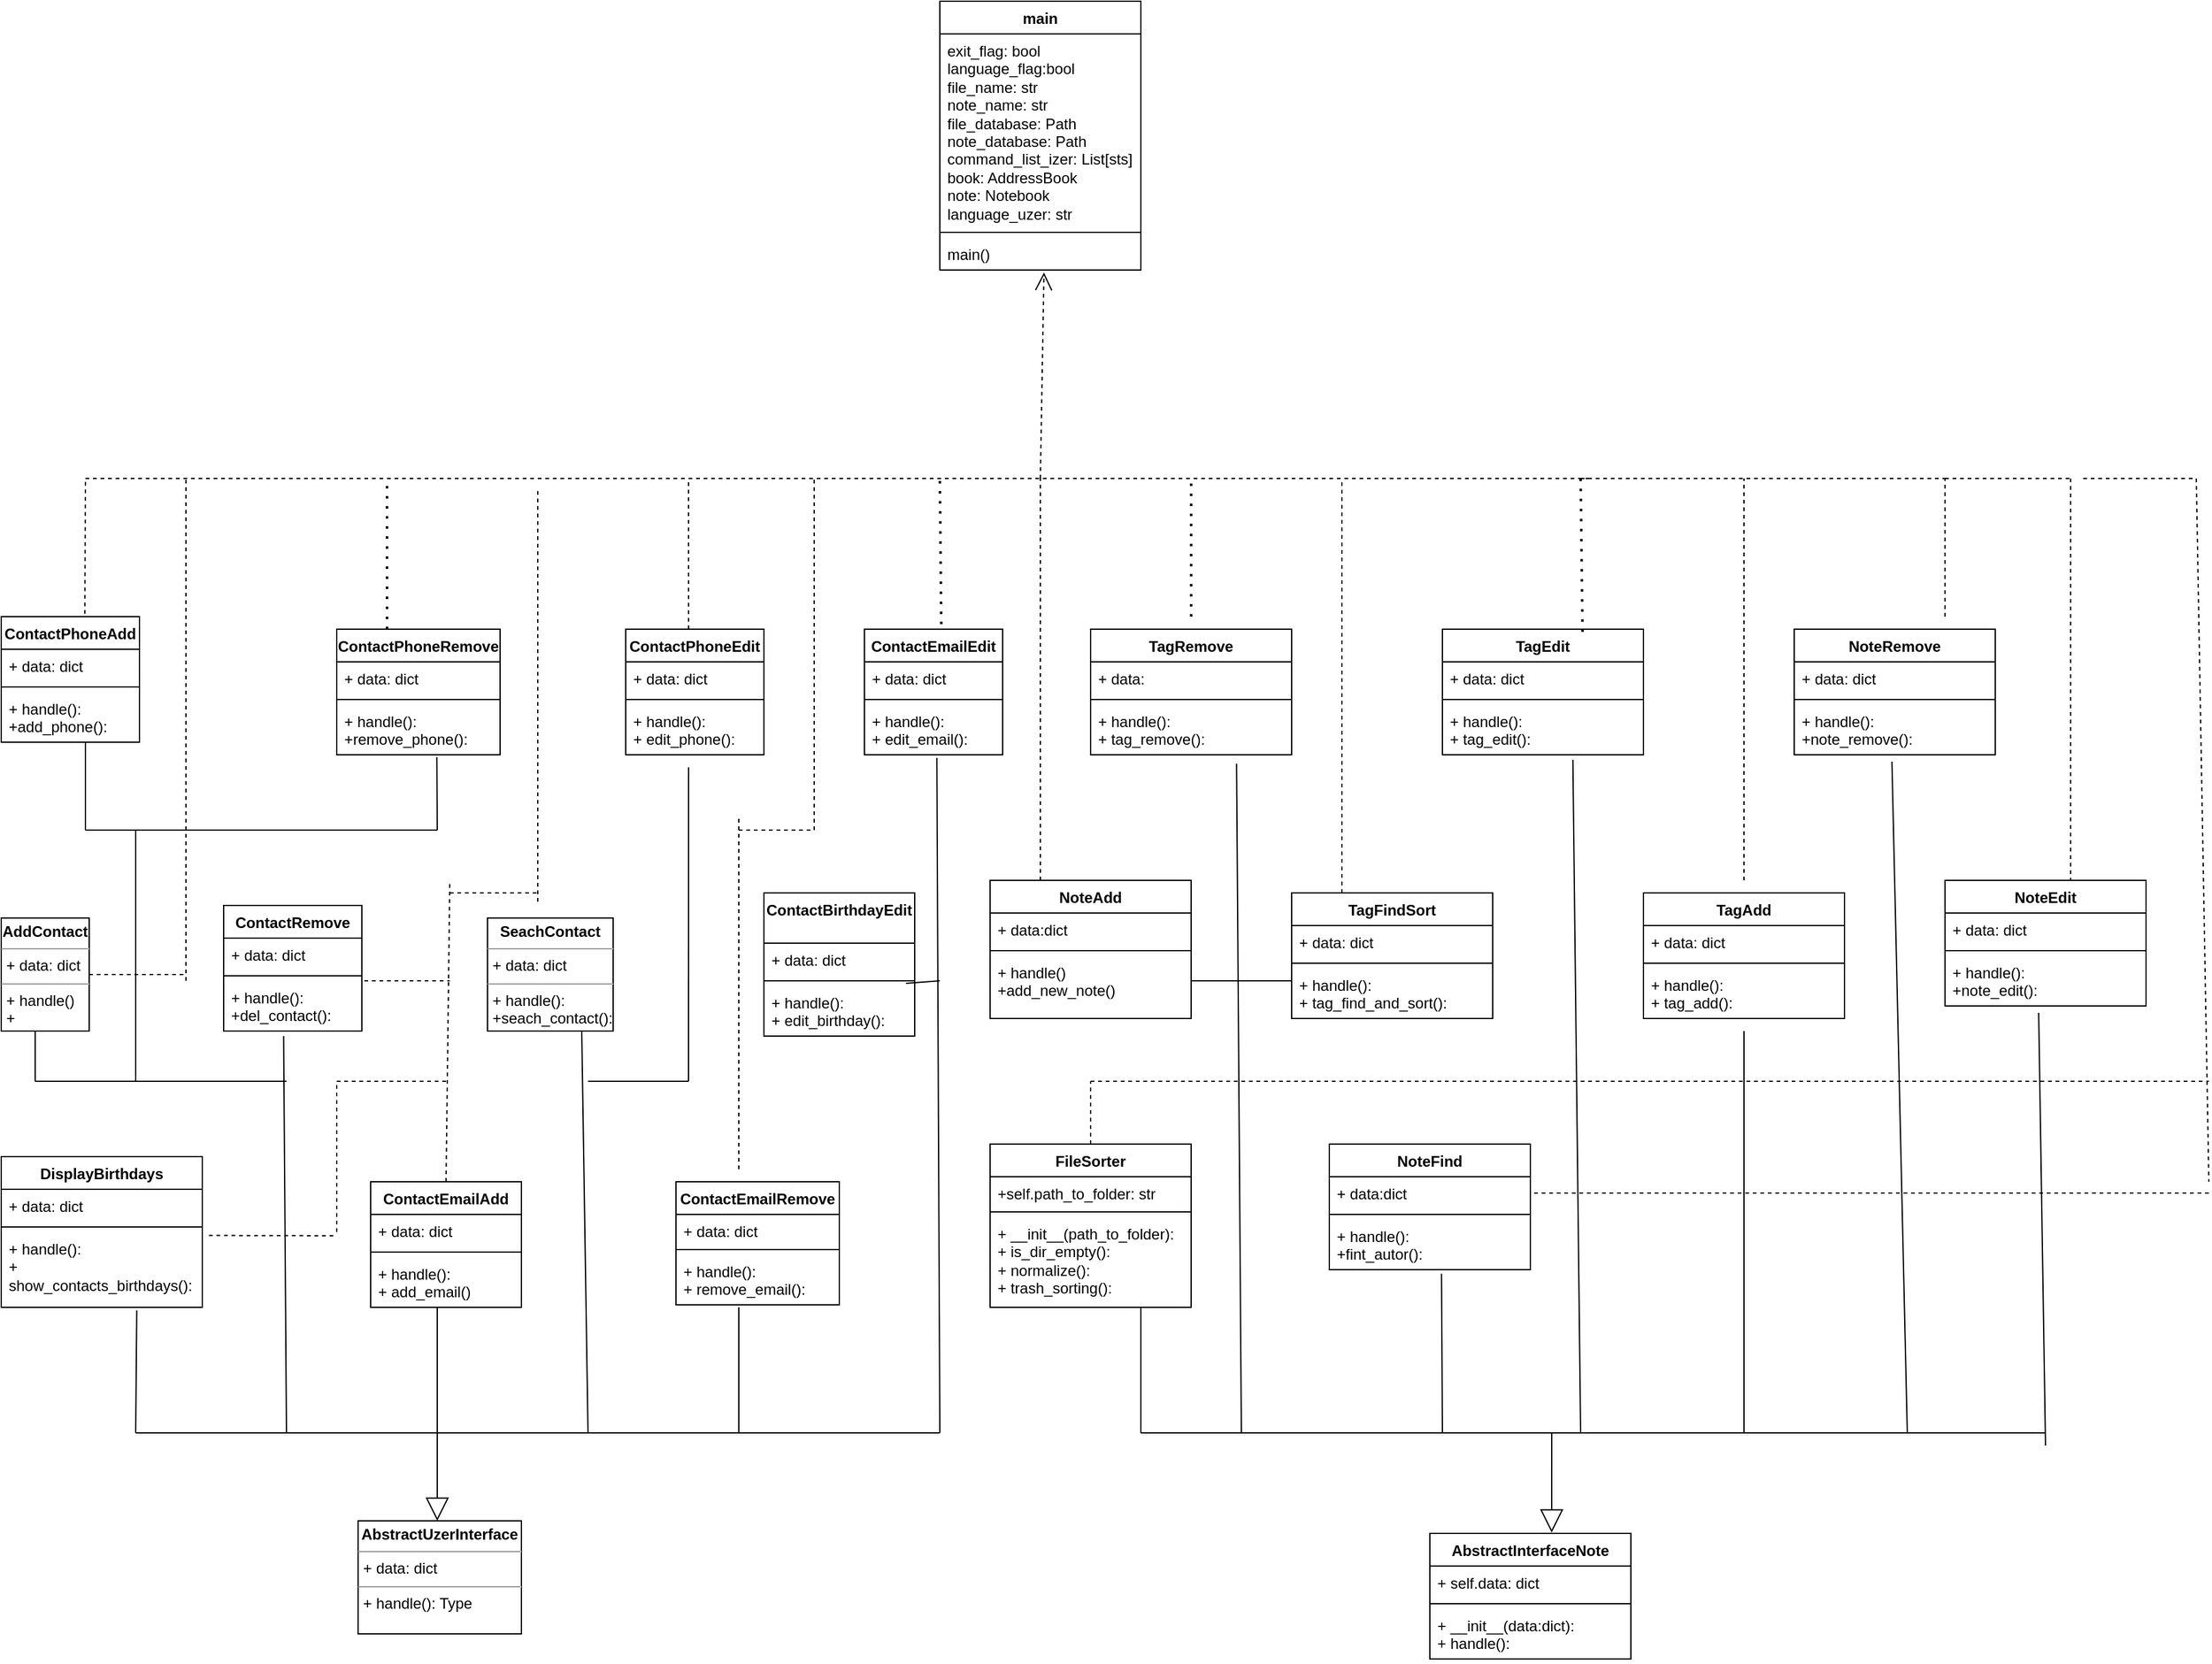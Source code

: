 <mxfile version="22.1.16" type="github">
  <diagram name="Страница — 1" id="X3VeIbHIuKRe2wRQN4YN">
    <mxGraphModel dx="2970" dy="3516" grid="1" gridSize="10" guides="1" tooltips="1" connect="1" arrows="1" fold="1" page="1" pageScale="1" pageWidth="827" pageHeight="1169" math="0" shadow="0">
      <root>
        <mxCell id="0" />
        <mxCell id="1" parent="0" />
        <mxCell id="vEcBCyA1Z6OK_AUJhYpu-7" value="&lt;p style=&quot;margin:0px;margin-top:4px;text-align:center;&quot;&gt;&lt;b&gt;AbstractUzerInterface&lt;/b&gt;&lt;/p&gt;&lt;hr size=&quot;1&quot;&gt;&lt;p style=&quot;margin:0px;margin-left:4px;&quot;&gt;+ data: dict&lt;/p&gt;&lt;hr size=&quot;1&quot;&gt;&lt;p style=&quot;margin:0px;margin-left:4px;&quot;&gt;+ handle(): Type&lt;/p&gt;" style="verticalAlign=top;align=left;overflow=fill;fontSize=12;fontFamily=Helvetica;html=1;whiteSpace=wrap;" parent="1" vertex="1">
          <mxGeometry x="-543" y="-250" width="130" height="90" as="geometry" />
        </mxCell>
        <mxCell id="vEcBCyA1Z6OK_AUJhYpu-8" value="&lt;p style=&quot;margin:0px;margin-top:4px;text-align:center;&quot;&gt;&lt;b&gt;AddContact&lt;/b&gt;&lt;/p&gt;&lt;hr size=&quot;1&quot;&gt;&lt;p style=&quot;margin:0px;margin-left:4px;&quot;&gt;+ data: dict&lt;/p&gt;&lt;hr size=&quot;1&quot;&gt;&lt;p style=&quot;margin:0px;margin-left:4px;&quot;&gt;+ handle()&lt;/p&gt;&lt;p style=&quot;margin:0px;margin-left:4px;&quot;&gt;+ add_contact()&lt;/p&gt;" style="verticalAlign=top;align=left;overflow=fill;fontSize=12;fontFamily=Helvetica;html=1;whiteSpace=wrap;" parent="1" vertex="1">
          <mxGeometry x="-827" y="-730" width="70" height="90" as="geometry" />
        </mxCell>
        <mxCell id="vEcBCyA1Z6OK_AUJhYpu-9" value="&lt;p style=&quot;margin:0px;margin-top:4px;text-align:center;&quot;&gt;&lt;b&gt;SeachContact&lt;/b&gt;&lt;/p&gt;&lt;hr size=&quot;1&quot;&gt;&lt;p style=&quot;margin:0px;margin-left:4px;&quot;&gt;+ data: dict&lt;/p&gt;&lt;hr size=&quot;1&quot;&gt;&lt;p style=&quot;margin:0px;margin-left:4px;&quot;&gt;+ handle():&lt;/p&gt;&lt;p style=&quot;margin:0px;margin-left:4px;&quot;&gt;+seach_contact():&lt;/p&gt;" style="verticalAlign=top;align=left;overflow=fill;fontSize=12;fontFamily=Helvetica;html=1;whiteSpace=wrap;" parent="1" vertex="1">
          <mxGeometry x="-440" y="-730" width="100" height="90" as="geometry" />
        </mxCell>
        <mxCell id="vEcBCyA1Z6OK_AUJhYpu-10" value="ContactPhoneAdd" style="swimlane;fontStyle=1;align=center;verticalAlign=top;childLayout=stackLayout;horizontal=1;startSize=26;horizontalStack=0;resizeParent=1;resizeParentMax=0;resizeLast=0;collapsible=1;marginBottom=0;whiteSpace=wrap;html=1;" parent="1" vertex="1">
          <mxGeometry x="-827" y="-970" width="110" height="100" as="geometry">
            <mxRectangle y="-790" width="150" height="30" as="alternateBounds" />
          </mxGeometry>
        </mxCell>
        <mxCell id="vEcBCyA1Z6OK_AUJhYpu-11" value="+ data: dict" style="text;strokeColor=none;fillColor=none;align=left;verticalAlign=top;spacingLeft=4;spacingRight=4;overflow=hidden;rotatable=0;points=[[0,0.5],[1,0.5]];portConstraint=eastwest;whiteSpace=wrap;html=1;" parent="vEcBCyA1Z6OK_AUJhYpu-10" vertex="1">
          <mxGeometry y="26" width="110" height="26" as="geometry" />
        </mxCell>
        <mxCell id="vEcBCyA1Z6OK_AUJhYpu-12" value="" style="line;strokeWidth=1;fillColor=none;align=left;verticalAlign=middle;spacingTop=-1;spacingLeft=3;spacingRight=3;rotatable=0;labelPosition=right;points=[];portConstraint=eastwest;strokeColor=inherit;" parent="vEcBCyA1Z6OK_AUJhYpu-10" vertex="1">
          <mxGeometry y="52" width="110" height="8" as="geometry" />
        </mxCell>
        <mxCell id="vEcBCyA1Z6OK_AUJhYpu-13" value="+ handle():&amp;nbsp;&lt;br&gt;+add_phone():" style="text;strokeColor=none;fillColor=none;align=left;verticalAlign=top;spacingLeft=4;spacingRight=4;overflow=hidden;rotatable=0;points=[[0,0.5],[1,0.5]];portConstraint=eastwest;whiteSpace=wrap;html=1;" parent="vEcBCyA1Z6OK_AUJhYpu-10" vertex="1">
          <mxGeometry y="60" width="110" height="40" as="geometry" />
        </mxCell>
        <mxCell id="vEcBCyA1Z6OK_AUJhYpu-14" value="ContactPhoneRemove" style="swimlane;fontStyle=1;align=center;verticalAlign=top;childLayout=stackLayout;horizontal=1;startSize=26;horizontalStack=0;resizeParent=1;resizeParentMax=0;resizeLast=0;collapsible=1;marginBottom=0;whiteSpace=wrap;html=1;" parent="1" vertex="1">
          <mxGeometry x="-560" y="-960" width="130" height="100" as="geometry" />
        </mxCell>
        <mxCell id="vEcBCyA1Z6OK_AUJhYpu-15" value="+ data: dict" style="text;strokeColor=none;fillColor=none;align=left;verticalAlign=top;spacingLeft=4;spacingRight=4;overflow=hidden;rotatable=0;points=[[0,0.5],[1,0.5]];portConstraint=eastwest;whiteSpace=wrap;html=1;" parent="vEcBCyA1Z6OK_AUJhYpu-14" vertex="1">
          <mxGeometry y="26" width="130" height="26" as="geometry" />
        </mxCell>
        <mxCell id="vEcBCyA1Z6OK_AUJhYpu-16" value="" style="line;strokeWidth=1;fillColor=none;align=left;verticalAlign=middle;spacingTop=-1;spacingLeft=3;spacingRight=3;rotatable=0;labelPosition=right;points=[];portConstraint=eastwest;strokeColor=inherit;" parent="vEcBCyA1Z6OK_AUJhYpu-14" vertex="1">
          <mxGeometry y="52" width="130" height="8" as="geometry" />
        </mxCell>
        <mxCell id="vEcBCyA1Z6OK_AUJhYpu-17" value="+ handle():&lt;br&gt;+remove_phone():" style="text;strokeColor=none;fillColor=none;align=left;verticalAlign=top;spacingLeft=4;spacingRight=4;overflow=hidden;rotatable=0;points=[[0,0.5],[1,0.5]];portConstraint=eastwest;whiteSpace=wrap;html=1;" parent="vEcBCyA1Z6OK_AUJhYpu-14" vertex="1">
          <mxGeometry y="60" width="130" height="40" as="geometry" />
        </mxCell>
        <mxCell id="vEcBCyA1Z6OK_AUJhYpu-18" value="ContactEmailAdd" style="swimlane;fontStyle=1;align=center;verticalAlign=top;childLayout=stackLayout;horizontal=1;startSize=26;horizontalStack=0;resizeParent=1;resizeParentMax=0;resizeLast=0;collapsible=1;marginBottom=0;whiteSpace=wrap;html=1;" parent="1" vertex="1">
          <mxGeometry x="-533" y="-520" width="120" height="100" as="geometry" />
        </mxCell>
        <mxCell id="vEcBCyA1Z6OK_AUJhYpu-19" value="+ data: dict" style="text;strokeColor=none;fillColor=none;align=left;verticalAlign=top;spacingLeft=4;spacingRight=4;overflow=hidden;rotatable=0;points=[[0,0.5],[1,0.5]];portConstraint=eastwest;whiteSpace=wrap;html=1;" parent="vEcBCyA1Z6OK_AUJhYpu-18" vertex="1">
          <mxGeometry y="26" width="120" height="26" as="geometry" />
        </mxCell>
        <mxCell id="vEcBCyA1Z6OK_AUJhYpu-20" value="" style="line;strokeWidth=1;fillColor=none;align=left;verticalAlign=middle;spacingTop=-1;spacingLeft=3;spacingRight=3;rotatable=0;labelPosition=right;points=[];portConstraint=eastwest;strokeColor=inherit;" parent="vEcBCyA1Z6OK_AUJhYpu-18" vertex="1">
          <mxGeometry y="52" width="120" height="8" as="geometry" />
        </mxCell>
        <mxCell id="vEcBCyA1Z6OK_AUJhYpu-21" value="+ handle():&lt;br&gt;+ add_email()" style="text;strokeColor=none;fillColor=none;align=left;verticalAlign=top;spacingLeft=4;spacingRight=4;overflow=hidden;rotatable=0;points=[[0,0.5],[1,0.5]];portConstraint=eastwest;whiteSpace=wrap;html=1;" parent="vEcBCyA1Z6OK_AUJhYpu-18" vertex="1">
          <mxGeometry y="60" width="120" height="40" as="geometry" />
        </mxCell>
        <mxCell id="vEcBCyA1Z6OK_AUJhYpu-22" value="ContactEmailRemove" style="swimlane;fontStyle=1;align=center;verticalAlign=top;childLayout=stackLayout;horizontal=1;startSize=26;horizontalStack=0;resizeParent=1;resizeParentMax=0;resizeLast=0;collapsible=1;marginBottom=0;whiteSpace=wrap;html=1;" parent="1" vertex="1">
          <mxGeometry x="-290" y="-520" width="130" height="98" as="geometry">
            <mxRectangle y="-330" width="160" height="30" as="alternateBounds" />
          </mxGeometry>
        </mxCell>
        <mxCell id="vEcBCyA1Z6OK_AUJhYpu-23" value="+ data: dict" style="text;strokeColor=none;fillColor=none;align=left;verticalAlign=top;spacingLeft=4;spacingRight=4;overflow=hidden;rotatable=0;points=[[0,0.5],[1,0.5]];portConstraint=eastwest;whiteSpace=wrap;html=1;" parent="vEcBCyA1Z6OK_AUJhYpu-22" vertex="1">
          <mxGeometry y="26" width="130" height="24" as="geometry" />
        </mxCell>
        <mxCell id="vEcBCyA1Z6OK_AUJhYpu-24" value="" style="line;strokeWidth=1;fillColor=none;align=left;verticalAlign=middle;spacingTop=-1;spacingLeft=3;spacingRight=3;rotatable=0;labelPosition=right;points=[];portConstraint=eastwest;strokeColor=inherit;" parent="vEcBCyA1Z6OK_AUJhYpu-22" vertex="1">
          <mxGeometry y="50" width="130" height="8" as="geometry" />
        </mxCell>
        <mxCell id="vEcBCyA1Z6OK_AUJhYpu-25" value="+ handle():&lt;br&gt;+ remove_email():" style="text;strokeColor=none;fillColor=none;align=left;verticalAlign=top;spacingLeft=4;spacingRight=4;overflow=hidden;rotatable=0;points=[[0,0.5],[1,0.5]];portConstraint=eastwest;whiteSpace=wrap;html=1;" parent="vEcBCyA1Z6OK_AUJhYpu-22" vertex="1">
          <mxGeometry y="58" width="130" height="40" as="geometry" />
        </mxCell>
        <mxCell id="vEcBCyA1Z6OK_AUJhYpu-26" value="ContactPhoneEdit" style="swimlane;fontStyle=1;align=center;verticalAlign=top;childLayout=stackLayout;horizontal=1;startSize=26;horizontalStack=0;resizeParent=1;resizeParentMax=0;resizeLast=0;collapsible=1;marginBottom=0;whiteSpace=wrap;html=1;" parent="1" vertex="1">
          <mxGeometry x="-330" y="-960" width="110" height="100" as="geometry" />
        </mxCell>
        <mxCell id="vEcBCyA1Z6OK_AUJhYpu-27" value="+ data: dict" style="text;strokeColor=none;fillColor=none;align=left;verticalAlign=top;spacingLeft=4;spacingRight=4;overflow=hidden;rotatable=0;points=[[0,0.5],[1,0.5]];portConstraint=eastwest;whiteSpace=wrap;html=1;" parent="vEcBCyA1Z6OK_AUJhYpu-26" vertex="1">
          <mxGeometry y="26" width="110" height="26" as="geometry" />
        </mxCell>
        <mxCell id="vEcBCyA1Z6OK_AUJhYpu-28" value="" style="line;strokeWidth=1;fillColor=none;align=left;verticalAlign=middle;spacingTop=-1;spacingLeft=3;spacingRight=3;rotatable=0;labelPosition=right;points=[];portConstraint=eastwest;strokeColor=inherit;" parent="vEcBCyA1Z6OK_AUJhYpu-26" vertex="1">
          <mxGeometry y="52" width="110" height="8" as="geometry" />
        </mxCell>
        <mxCell id="vEcBCyA1Z6OK_AUJhYpu-29" value="+ handle():&lt;br&gt;+ edit_phone():" style="text;strokeColor=none;fillColor=none;align=left;verticalAlign=top;spacingLeft=4;spacingRight=4;overflow=hidden;rotatable=0;points=[[0,0.5],[1,0.5]];portConstraint=eastwest;whiteSpace=wrap;html=1;" parent="vEcBCyA1Z6OK_AUJhYpu-26" vertex="1">
          <mxGeometry y="60" width="110" height="40" as="geometry" />
        </mxCell>
        <mxCell id="vEcBCyA1Z6OK_AUJhYpu-30" value="ContactEmailEdit" style="swimlane;fontStyle=1;align=center;verticalAlign=top;childLayout=stackLayout;horizontal=1;startSize=26;horizontalStack=0;resizeParent=1;resizeParentMax=0;resizeLast=0;collapsible=1;marginBottom=0;whiteSpace=wrap;html=1;" parent="1" vertex="1">
          <mxGeometry x="-140" y="-960" width="110" height="100" as="geometry" />
        </mxCell>
        <mxCell id="vEcBCyA1Z6OK_AUJhYpu-31" value="+ data: dict" style="text;strokeColor=none;fillColor=none;align=left;verticalAlign=top;spacingLeft=4;spacingRight=4;overflow=hidden;rotatable=0;points=[[0,0.5],[1,0.5]];portConstraint=eastwest;whiteSpace=wrap;html=1;" parent="vEcBCyA1Z6OK_AUJhYpu-30" vertex="1">
          <mxGeometry y="26" width="110" height="26" as="geometry" />
        </mxCell>
        <mxCell id="vEcBCyA1Z6OK_AUJhYpu-32" value="" style="line;strokeWidth=1;fillColor=none;align=left;verticalAlign=middle;spacingTop=-1;spacingLeft=3;spacingRight=3;rotatable=0;labelPosition=right;points=[];portConstraint=eastwest;strokeColor=inherit;" parent="vEcBCyA1Z6OK_AUJhYpu-30" vertex="1">
          <mxGeometry y="52" width="110" height="8" as="geometry" />
        </mxCell>
        <mxCell id="vEcBCyA1Z6OK_AUJhYpu-33" value="+ handle():&lt;br&gt;+ edit_email():" style="text;strokeColor=none;fillColor=none;align=left;verticalAlign=top;spacingLeft=4;spacingRight=4;overflow=hidden;rotatable=0;points=[[0,0.5],[1,0.5]];portConstraint=eastwest;whiteSpace=wrap;html=1;" parent="vEcBCyA1Z6OK_AUJhYpu-30" vertex="1">
          <mxGeometry y="60" width="110" height="40" as="geometry" />
        </mxCell>
        <mxCell id="vEcBCyA1Z6OK_AUJhYpu-34" value="ContactBirthdayEdit" style="swimlane;fontStyle=1;align=center;verticalAlign=top;childLayout=stackLayout;horizontal=1;startSize=40;horizontalStack=0;resizeParent=1;resizeParentMax=0;resizeLast=0;collapsible=1;marginBottom=0;whiteSpace=wrap;html=1;" parent="1" vertex="1">
          <mxGeometry x="-220" y="-750" width="120" height="114" as="geometry" />
        </mxCell>
        <mxCell id="vEcBCyA1Z6OK_AUJhYpu-35" value="+ data: dict" style="text;strokeColor=none;fillColor=none;align=left;verticalAlign=top;spacingLeft=4;spacingRight=4;overflow=hidden;rotatable=0;points=[[0,0.5],[1,0.5]];portConstraint=eastwest;whiteSpace=wrap;html=1;" parent="vEcBCyA1Z6OK_AUJhYpu-34" vertex="1">
          <mxGeometry y="40" width="120" height="26" as="geometry" />
        </mxCell>
        <mxCell id="vEcBCyA1Z6OK_AUJhYpu-36" value="" style="line;strokeWidth=1;fillColor=none;align=left;verticalAlign=middle;spacingTop=-1;spacingLeft=3;spacingRight=3;rotatable=0;labelPosition=right;points=[];portConstraint=eastwest;strokeColor=inherit;" parent="vEcBCyA1Z6OK_AUJhYpu-34" vertex="1">
          <mxGeometry y="66" width="120" height="8" as="geometry" />
        </mxCell>
        <mxCell id="vEcBCyA1Z6OK_AUJhYpu-37" value="+ handle():&lt;br&gt;+ edit_birthday():" style="text;strokeColor=none;fillColor=none;align=left;verticalAlign=top;spacingLeft=4;spacingRight=4;overflow=hidden;rotatable=0;points=[[0,0.5],[1,0.5]];portConstraint=eastwest;whiteSpace=wrap;html=1;" parent="vEcBCyA1Z6OK_AUJhYpu-34" vertex="1">
          <mxGeometry y="74" width="120" height="40" as="geometry" />
        </mxCell>
        <mxCell id="vEcBCyA1Z6OK_AUJhYpu-38" value="ContactRemove" style="swimlane;fontStyle=1;align=center;verticalAlign=top;childLayout=stackLayout;horizontal=1;startSize=26;horizontalStack=0;resizeParent=1;resizeParentMax=0;resizeLast=0;collapsible=1;marginBottom=0;whiteSpace=wrap;html=1;" parent="1" vertex="1">
          <mxGeometry x="-650" y="-740" width="110" height="100" as="geometry" />
        </mxCell>
        <mxCell id="vEcBCyA1Z6OK_AUJhYpu-39" value="+ data: dict" style="text;strokeColor=none;fillColor=none;align=left;verticalAlign=top;spacingLeft=4;spacingRight=4;overflow=hidden;rotatable=0;points=[[0,0.5],[1,0.5]];portConstraint=eastwest;whiteSpace=wrap;html=1;" parent="vEcBCyA1Z6OK_AUJhYpu-38" vertex="1">
          <mxGeometry y="26" width="110" height="26" as="geometry" />
        </mxCell>
        <mxCell id="vEcBCyA1Z6OK_AUJhYpu-40" value="" style="line;strokeWidth=1;fillColor=none;align=left;verticalAlign=middle;spacingTop=-1;spacingLeft=3;spacingRight=3;rotatable=0;labelPosition=right;points=[];portConstraint=eastwest;strokeColor=inherit;" parent="vEcBCyA1Z6OK_AUJhYpu-38" vertex="1">
          <mxGeometry y="52" width="110" height="8" as="geometry" />
        </mxCell>
        <mxCell id="vEcBCyA1Z6OK_AUJhYpu-41" value="+ handle():&lt;br&gt;+del_contact():" style="text;strokeColor=none;fillColor=none;align=left;verticalAlign=top;spacingLeft=4;spacingRight=4;overflow=hidden;rotatable=0;points=[[0,0.5],[1,0.5]];portConstraint=eastwest;whiteSpace=wrap;html=1;" parent="vEcBCyA1Z6OK_AUJhYpu-38" vertex="1">
          <mxGeometry y="60" width="110" height="40" as="geometry" />
        </mxCell>
        <mxCell id="vEcBCyA1Z6OK_AUJhYpu-42" value="DisplayBirthdays" style="swimlane;fontStyle=1;align=center;verticalAlign=top;childLayout=stackLayout;horizontal=1;startSize=26;horizontalStack=0;resizeParent=1;resizeParentMax=0;resizeLast=0;collapsible=1;marginBottom=0;whiteSpace=wrap;html=1;" parent="1" vertex="1">
          <mxGeometry x="-827" y="-540" width="160" height="120" as="geometry" />
        </mxCell>
        <mxCell id="vEcBCyA1Z6OK_AUJhYpu-43" value="+ data: dict" style="text;strokeColor=none;fillColor=none;align=left;verticalAlign=top;spacingLeft=4;spacingRight=4;overflow=hidden;rotatable=0;points=[[0,0.5],[1,0.5]];portConstraint=eastwest;whiteSpace=wrap;html=1;" parent="vEcBCyA1Z6OK_AUJhYpu-42" vertex="1">
          <mxGeometry y="26" width="160" height="26" as="geometry" />
        </mxCell>
        <mxCell id="vEcBCyA1Z6OK_AUJhYpu-44" value="" style="line;strokeWidth=1;fillColor=none;align=left;verticalAlign=middle;spacingTop=-1;spacingLeft=3;spacingRight=3;rotatable=0;labelPosition=right;points=[];portConstraint=eastwest;strokeColor=inherit;" parent="vEcBCyA1Z6OK_AUJhYpu-42" vertex="1">
          <mxGeometry y="52" width="160" height="8" as="geometry" />
        </mxCell>
        <mxCell id="vEcBCyA1Z6OK_AUJhYpu-45" value="+ handle():&lt;br&gt;+ show_contacts_birthdays():" style="text;strokeColor=none;fillColor=none;align=left;verticalAlign=top;spacingLeft=4;spacingRight=4;overflow=hidden;rotatable=0;points=[[0,0.5],[1,0.5]];portConstraint=eastwest;whiteSpace=wrap;html=1;" parent="vEcBCyA1Z6OK_AUJhYpu-42" vertex="1">
          <mxGeometry y="60" width="160" height="60" as="geometry" />
        </mxCell>
        <mxCell id="vEcBCyA1Z6OK_AUJhYpu-46" value="AbstractInterfaceNote" style="swimlane;fontStyle=1;align=center;verticalAlign=top;childLayout=stackLayout;horizontal=1;startSize=26;horizontalStack=0;resizeParent=1;resizeParentMax=0;resizeLast=0;collapsible=1;marginBottom=0;whiteSpace=wrap;html=1;" parent="1" vertex="1">
          <mxGeometry x="310" y="-240" width="160" height="100" as="geometry" />
        </mxCell>
        <mxCell id="vEcBCyA1Z6OK_AUJhYpu-47" value="+ self.data: dict" style="text;strokeColor=none;fillColor=none;align=left;verticalAlign=top;spacingLeft=4;spacingRight=4;overflow=hidden;rotatable=0;points=[[0,0.5],[1,0.5]];portConstraint=eastwest;whiteSpace=wrap;html=1;" parent="vEcBCyA1Z6OK_AUJhYpu-46" vertex="1">
          <mxGeometry y="26" width="160" height="26" as="geometry" />
        </mxCell>
        <mxCell id="vEcBCyA1Z6OK_AUJhYpu-48" value="" style="line;strokeWidth=1;fillColor=none;align=left;verticalAlign=middle;spacingTop=-1;spacingLeft=3;spacingRight=3;rotatable=0;labelPosition=right;points=[];portConstraint=eastwest;strokeColor=inherit;" parent="vEcBCyA1Z6OK_AUJhYpu-46" vertex="1">
          <mxGeometry y="52" width="160" height="8" as="geometry" />
        </mxCell>
        <mxCell id="vEcBCyA1Z6OK_AUJhYpu-49" value="+ __init__(data:dict):&lt;br&gt;+ handle():" style="text;strokeColor=none;fillColor=none;align=left;verticalAlign=top;spacingLeft=4;spacingRight=4;overflow=hidden;rotatable=0;points=[[0,0.5],[1,0.5]];portConstraint=eastwest;whiteSpace=wrap;html=1;" parent="vEcBCyA1Z6OK_AUJhYpu-46" vertex="1">
          <mxGeometry y="60" width="160" height="40" as="geometry" />
        </mxCell>
        <mxCell id="vEcBCyA1Z6OK_AUJhYpu-50" value="NoteAdd" style="swimlane;fontStyle=1;align=center;verticalAlign=top;childLayout=stackLayout;horizontal=1;startSize=26;horizontalStack=0;resizeParent=1;resizeParentMax=0;resizeLast=0;collapsible=1;marginBottom=0;whiteSpace=wrap;html=1;" parent="1" vertex="1">
          <mxGeometry x="-40" y="-760" width="160" height="110" as="geometry" />
        </mxCell>
        <mxCell id="vEcBCyA1Z6OK_AUJhYpu-51" value="+ data:dict" style="text;strokeColor=none;fillColor=none;align=left;verticalAlign=top;spacingLeft=4;spacingRight=4;overflow=hidden;rotatable=0;points=[[0,0.5],[1,0.5]];portConstraint=eastwest;whiteSpace=wrap;html=1;" parent="vEcBCyA1Z6OK_AUJhYpu-50" vertex="1">
          <mxGeometry y="26" width="160" height="26" as="geometry" />
        </mxCell>
        <mxCell id="vEcBCyA1Z6OK_AUJhYpu-52" value="" style="line;strokeWidth=1;fillColor=none;align=left;verticalAlign=middle;spacingTop=-1;spacingLeft=3;spacingRight=3;rotatable=0;labelPosition=right;points=[];portConstraint=eastwest;strokeColor=inherit;" parent="vEcBCyA1Z6OK_AUJhYpu-50" vertex="1">
          <mxGeometry y="52" width="160" height="8" as="geometry" />
        </mxCell>
        <mxCell id="vEcBCyA1Z6OK_AUJhYpu-53" value="+ handle()&lt;br&gt;+add_new_note()" style="text;strokeColor=none;fillColor=none;align=left;verticalAlign=top;spacingLeft=4;spacingRight=4;overflow=hidden;rotatable=0;points=[[0,0.5],[1,0.5]];portConstraint=eastwest;whiteSpace=wrap;html=1;" parent="vEcBCyA1Z6OK_AUJhYpu-50" vertex="1">
          <mxGeometry y="60" width="160" height="50" as="geometry" />
        </mxCell>
        <mxCell id="vEcBCyA1Z6OK_AUJhYpu-54" value="NoteFind" style="swimlane;fontStyle=1;align=center;verticalAlign=top;childLayout=stackLayout;horizontal=1;startSize=26;horizontalStack=0;resizeParent=1;resizeParentMax=0;resizeLast=0;collapsible=1;marginBottom=0;whiteSpace=wrap;html=1;" parent="1" vertex="1">
          <mxGeometry x="230" y="-550" width="160" height="100" as="geometry" />
        </mxCell>
        <mxCell id="vEcBCyA1Z6OK_AUJhYpu-55" value="+ data:dict" style="text;strokeColor=none;fillColor=none;align=left;verticalAlign=top;spacingLeft=4;spacingRight=4;overflow=hidden;rotatable=0;points=[[0,0.5],[1,0.5]];portConstraint=eastwest;whiteSpace=wrap;html=1;" parent="vEcBCyA1Z6OK_AUJhYpu-54" vertex="1">
          <mxGeometry y="26" width="160" height="26" as="geometry" />
        </mxCell>
        <mxCell id="vEcBCyA1Z6OK_AUJhYpu-56" value="" style="line;strokeWidth=1;fillColor=none;align=left;verticalAlign=middle;spacingTop=-1;spacingLeft=3;spacingRight=3;rotatable=0;labelPosition=right;points=[];portConstraint=eastwest;strokeColor=inherit;" parent="vEcBCyA1Z6OK_AUJhYpu-54" vertex="1">
          <mxGeometry y="52" width="160" height="8" as="geometry" />
        </mxCell>
        <mxCell id="vEcBCyA1Z6OK_AUJhYpu-57" value="+ handle():&lt;br&gt;+fint_autor():" style="text;strokeColor=none;fillColor=none;align=left;verticalAlign=top;spacingLeft=4;spacingRight=4;overflow=hidden;rotatable=0;points=[[0,0.5],[1,0.5]];portConstraint=eastwest;whiteSpace=wrap;html=1;" parent="vEcBCyA1Z6OK_AUJhYpu-54" vertex="1">
          <mxGeometry y="60" width="160" height="40" as="geometry" />
        </mxCell>
        <mxCell id="vEcBCyA1Z6OK_AUJhYpu-58" value="NoteEdit" style="swimlane;fontStyle=1;align=center;verticalAlign=top;childLayout=stackLayout;horizontal=1;startSize=26;horizontalStack=0;resizeParent=1;resizeParentMax=0;resizeLast=0;collapsible=1;marginBottom=0;whiteSpace=wrap;html=1;" parent="1" vertex="1">
          <mxGeometry x="720" y="-760" width="160" height="100" as="geometry" />
        </mxCell>
        <mxCell id="vEcBCyA1Z6OK_AUJhYpu-59" value="+ data: dict" style="text;strokeColor=none;fillColor=none;align=left;verticalAlign=top;spacingLeft=4;spacingRight=4;overflow=hidden;rotatable=0;points=[[0,0.5],[1,0.5]];portConstraint=eastwest;whiteSpace=wrap;html=1;" parent="vEcBCyA1Z6OK_AUJhYpu-58" vertex="1">
          <mxGeometry y="26" width="160" height="26" as="geometry" />
        </mxCell>
        <mxCell id="vEcBCyA1Z6OK_AUJhYpu-60" value="" style="line;strokeWidth=1;fillColor=none;align=left;verticalAlign=middle;spacingTop=-1;spacingLeft=3;spacingRight=3;rotatable=0;labelPosition=right;points=[];portConstraint=eastwest;strokeColor=inherit;" parent="vEcBCyA1Z6OK_AUJhYpu-58" vertex="1">
          <mxGeometry y="52" width="160" height="8" as="geometry" />
        </mxCell>
        <mxCell id="vEcBCyA1Z6OK_AUJhYpu-61" value="+ handle():&lt;br&gt;+note_edit():" style="text;strokeColor=none;fillColor=none;align=left;verticalAlign=top;spacingLeft=4;spacingRight=4;overflow=hidden;rotatable=0;points=[[0,0.5],[1,0.5]];portConstraint=eastwest;whiteSpace=wrap;html=1;" parent="vEcBCyA1Z6OK_AUJhYpu-58" vertex="1">
          <mxGeometry y="60" width="160" height="40" as="geometry" />
        </mxCell>
        <mxCell id="vEcBCyA1Z6OK_AUJhYpu-62" value="NoteRemove" style="swimlane;fontStyle=1;align=center;verticalAlign=top;childLayout=stackLayout;horizontal=1;startSize=26;horizontalStack=0;resizeParent=1;resizeParentMax=0;resizeLast=0;collapsible=1;marginBottom=0;whiteSpace=wrap;html=1;" parent="1" vertex="1">
          <mxGeometry x="600" y="-960" width="160" height="100" as="geometry" />
        </mxCell>
        <mxCell id="vEcBCyA1Z6OK_AUJhYpu-63" value="+ data: dict" style="text;strokeColor=none;fillColor=none;align=left;verticalAlign=top;spacingLeft=4;spacingRight=4;overflow=hidden;rotatable=0;points=[[0,0.5],[1,0.5]];portConstraint=eastwest;whiteSpace=wrap;html=1;" parent="vEcBCyA1Z6OK_AUJhYpu-62" vertex="1">
          <mxGeometry y="26" width="160" height="26" as="geometry" />
        </mxCell>
        <mxCell id="vEcBCyA1Z6OK_AUJhYpu-64" value="" style="line;strokeWidth=1;fillColor=none;align=left;verticalAlign=middle;spacingTop=-1;spacingLeft=3;spacingRight=3;rotatable=0;labelPosition=right;points=[];portConstraint=eastwest;strokeColor=inherit;" parent="vEcBCyA1Z6OK_AUJhYpu-62" vertex="1">
          <mxGeometry y="52" width="160" height="8" as="geometry" />
        </mxCell>
        <mxCell id="vEcBCyA1Z6OK_AUJhYpu-65" value="+ handle():&lt;br&gt;+note_remove():" style="text;strokeColor=none;fillColor=none;align=left;verticalAlign=top;spacingLeft=4;spacingRight=4;overflow=hidden;rotatable=0;points=[[0,0.5],[1,0.5]];portConstraint=eastwest;whiteSpace=wrap;html=1;" parent="vEcBCyA1Z6OK_AUJhYpu-62" vertex="1">
          <mxGeometry y="60" width="160" height="40" as="geometry" />
        </mxCell>
        <mxCell id="vEcBCyA1Z6OK_AUJhYpu-66" value="TagAdd" style="swimlane;fontStyle=1;align=center;verticalAlign=top;childLayout=stackLayout;horizontal=1;startSize=26;horizontalStack=0;resizeParent=1;resizeParentMax=0;resizeLast=0;collapsible=1;marginBottom=0;whiteSpace=wrap;html=1;" parent="1" vertex="1">
          <mxGeometry x="480" y="-750" width="160" height="100" as="geometry" />
        </mxCell>
        <mxCell id="vEcBCyA1Z6OK_AUJhYpu-67" value="+ data: dict" style="text;strokeColor=none;fillColor=none;align=left;verticalAlign=top;spacingLeft=4;spacingRight=4;overflow=hidden;rotatable=0;points=[[0,0.5],[1,0.5]];portConstraint=eastwest;whiteSpace=wrap;html=1;" parent="vEcBCyA1Z6OK_AUJhYpu-66" vertex="1">
          <mxGeometry y="26" width="160" height="26" as="geometry" />
        </mxCell>
        <mxCell id="vEcBCyA1Z6OK_AUJhYpu-68" value="" style="line;strokeWidth=1;fillColor=none;align=left;verticalAlign=middle;spacingTop=-1;spacingLeft=3;spacingRight=3;rotatable=0;labelPosition=right;points=[];portConstraint=eastwest;strokeColor=inherit;" parent="vEcBCyA1Z6OK_AUJhYpu-66" vertex="1">
          <mxGeometry y="52" width="160" height="8" as="geometry" />
        </mxCell>
        <mxCell id="vEcBCyA1Z6OK_AUJhYpu-69" value="+ handle():&lt;br&gt;+ tag_add():" style="text;strokeColor=none;fillColor=none;align=left;verticalAlign=top;spacingLeft=4;spacingRight=4;overflow=hidden;rotatable=0;points=[[0,0.5],[1,0.5]];portConstraint=eastwest;whiteSpace=wrap;html=1;" parent="vEcBCyA1Z6OK_AUJhYpu-66" vertex="1">
          <mxGeometry y="60" width="160" height="40" as="geometry" />
        </mxCell>
        <mxCell id="vEcBCyA1Z6OK_AUJhYpu-70" value="TagEdit" style="swimlane;fontStyle=1;align=center;verticalAlign=top;childLayout=stackLayout;horizontal=1;startSize=26;horizontalStack=0;resizeParent=1;resizeParentMax=0;resizeLast=0;collapsible=1;marginBottom=0;whiteSpace=wrap;html=1;" parent="1" vertex="1">
          <mxGeometry x="320" y="-960" width="160" height="100" as="geometry" />
        </mxCell>
        <mxCell id="vEcBCyA1Z6OK_AUJhYpu-71" value="+ data: dict" style="text;strokeColor=none;fillColor=none;align=left;verticalAlign=top;spacingLeft=4;spacingRight=4;overflow=hidden;rotatable=0;points=[[0,0.5],[1,0.5]];portConstraint=eastwest;whiteSpace=wrap;html=1;" parent="vEcBCyA1Z6OK_AUJhYpu-70" vertex="1">
          <mxGeometry y="26" width="160" height="26" as="geometry" />
        </mxCell>
        <mxCell id="vEcBCyA1Z6OK_AUJhYpu-72" value="" style="line;strokeWidth=1;fillColor=none;align=left;verticalAlign=middle;spacingTop=-1;spacingLeft=3;spacingRight=3;rotatable=0;labelPosition=right;points=[];portConstraint=eastwest;strokeColor=inherit;" parent="vEcBCyA1Z6OK_AUJhYpu-70" vertex="1">
          <mxGeometry y="52" width="160" height="8" as="geometry" />
        </mxCell>
        <mxCell id="vEcBCyA1Z6OK_AUJhYpu-73" value="+ handle():&lt;br&gt;+ tag_edit():" style="text;strokeColor=none;fillColor=none;align=left;verticalAlign=top;spacingLeft=4;spacingRight=4;overflow=hidden;rotatable=0;points=[[0,0.5],[1,0.5]];portConstraint=eastwest;whiteSpace=wrap;html=1;" parent="vEcBCyA1Z6OK_AUJhYpu-70" vertex="1">
          <mxGeometry y="60" width="160" height="40" as="geometry" />
        </mxCell>
        <mxCell id="vEcBCyA1Z6OK_AUJhYpu-74" value="TagRemove" style="swimlane;fontStyle=1;align=center;verticalAlign=top;childLayout=stackLayout;horizontal=1;startSize=26;horizontalStack=0;resizeParent=1;resizeParentMax=0;resizeLast=0;collapsible=1;marginBottom=0;whiteSpace=wrap;html=1;" parent="1" vertex="1">
          <mxGeometry x="40" y="-960" width="160" height="100" as="geometry" />
        </mxCell>
        <mxCell id="vEcBCyA1Z6OK_AUJhYpu-75" value="+ data:" style="text;strokeColor=none;fillColor=none;align=left;verticalAlign=top;spacingLeft=4;spacingRight=4;overflow=hidden;rotatable=0;points=[[0,0.5],[1,0.5]];portConstraint=eastwest;whiteSpace=wrap;html=1;" parent="vEcBCyA1Z6OK_AUJhYpu-74" vertex="1">
          <mxGeometry y="26" width="160" height="26" as="geometry" />
        </mxCell>
        <mxCell id="vEcBCyA1Z6OK_AUJhYpu-76" value="" style="line;strokeWidth=1;fillColor=none;align=left;verticalAlign=middle;spacingTop=-1;spacingLeft=3;spacingRight=3;rotatable=0;labelPosition=right;points=[];portConstraint=eastwest;strokeColor=inherit;" parent="vEcBCyA1Z6OK_AUJhYpu-74" vertex="1">
          <mxGeometry y="52" width="160" height="8" as="geometry" />
        </mxCell>
        <mxCell id="vEcBCyA1Z6OK_AUJhYpu-77" value="+ handle():&lt;br&gt;+ tag_remove():" style="text;strokeColor=none;fillColor=none;align=left;verticalAlign=top;spacingLeft=4;spacingRight=4;overflow=hidden;rotatable=0;points=[[0,0.5],[1,0.5]];portConstraint=eastwest;whiteSpace=wrap;html=1;" parent="vEcBCyA1Z6OK_AUJhYpu-74" vertex="1">
          <mxGeometry y="60" width="160" height="40" as="geometry" />
        </mxCell>
        <mxCell id="vEcBCyA1Z6OK_AUJhYpu-78" value="TagFindSort" style="swimlane;fontStyle=1;align=center;verticalAlign=top;childLayout=stackLayout;horizontal=1;startSize=26;horizontalStack=0;resizeParent=1;resizeParentMax=0;resizeLast=0;collapsible=1;marginBottom=0;whiteSpace=wrap;html=1;" parent="1" vertex="1">
          <mxGeometry x="200" y="-750" width="160" height="100" as="geometry" />
        </mxCell>
        <mxCell id="vEcBCyA1Z6OK_AUJhYpu-79" value="+ data: dict" style="text;strokeColor=none;fillColor=none;align=left;verticalAlign=top;spacingLeft=4;spacingRight=4;overflow=hidden;rotatable=0;points=[[0,0.5],[1,0.5]];portConstraint=eastwest;whiteSpace=wrap;html=1;" parent="vEcBCyA1Z6OK_AUJhYpu-78" vertex="1">
          <mxGeometry y="26" width="160" height="26" as="geometry" />
        </mxCell>
        <mxCell id="vEcBCyA1Z6OK_AUJhYpu-80" value="" style="line;strokeWidth=1;fillColor=none;align=left;verticalAlign=middle;spacingTop=-1;spacingLeft=3;spacingRight=3;rotatable=0;labelPosition=right;points=[];portConstraint=eastwest;strokeColor=inherit;" parent="vEcBCyA1Z6OK_AUJhYpu-78" vertex="1">
          <mxGeometry y="52" width="160" height="8" as="geometry" />
        </mxCell>
        <mxCell id="vEcBCyA1Z6OK_AUJhYpu-81" value="+ handle():&lt;br&gt;+ tag_find_and_sort():" style="text;strokeColor=none;fillColor=none;align=left;verticalAlign=top;spacingLeft=4;spacingRight=4;overflow=hidden;rotatable=0;points=[[0,0.5],[1,0.5]];portConstraint=eastwest;whiteSpace=wrap;html=1;" parent="vEcBCyA1Z6OK_AUJhYpu-78" vertex="1">
          <mxGeometry y="60" width="160" height="40" as="geometry" />
        </mxCell>
        <mxCell id="vEcBCyA1Z6OK_AUJhYpu-82" value="FileSorter" style="swimlane;fontStyle=1;align=center;verticalAlign=top;childLayout=stackLayout;horizontal=1;startSize=26;horizontalStack=0;resizeParent=1;resizeParentMax=0;resizeLast=0;collapsible=1;marginBottom=0;whiteSpace=wrap;html=1;" parent="1" vertex="1">
          <mxGeometry x="-40" y="-550" width="160" height="130" as="geometry" />
        </mxCell>
        <mxCell id="vEcBCyA1Z6OK_AUJhYpu-83" value="+self.path_to_folder: str" style="text;strokeColor=none;fillColor=none;align=left;verticalAlign=top;spacingLeft=4;spacingRight=4;overflow=hidden;rotatable=0;points=[[0,0.5],[1,0.5]];portConstraint=eastwest;whiteSpace=wrap;html=1;" parent="vEcBCyA1Z6OK_AUJhYpu-82" vertex="1">
          <mxGeometry y="26" width="160" height="24" as="geometry" />
        </mxCell>
        <mxCell id="vEcBCyA1Z6OK_AUJhYpu-84" value="" style="line;strokeWidth=1;fillColor=none;align=left;verticalAlign=middle;spacingTop=-1;spacingLeft=3;spacingRight=3;rotatable=0;labelPosition=right;points=[];portConstraint=eastwest;strokeColor=inherit;" parent="vEcBCyA1Z6OK_AUJhYpu-82" vertex="1">
          <mxGeometry y="50" width="160" height="8" as="geometry" />
        </mxCell>
        <mxCell id="vEcBCyA1Z6OK_AUJhYpu-85" value="+ __init__(path_to_folder):&lt;br&gt;+ is_dir_empty():&lt;br&gt;+ normalize():&lt;br&gt;+ trash_sorting():&lt;br&gt;" style="text;strokeColor=none;fillColor=none;align=left;verticalAlign=top;spacingLeft=4;spacingRight=4;overflow=hidden;rotatable=0;points=[[0,0.5],[1,0.5]];portConstraint=eastwest;whiteSpace=wrap;html=1;" parent="vEcBCyA1Z6OK_AUJhYpu-82" vertex="1">
          <mxGeometry y="58" width="160" height="72" as="geometry" />
        </mxCell>
        <mxCell id="dOPlHbXQ0KutXGSt-uzd-16" value="main" style="swimlane;fontStyle=1;align=center;verticalAlign=top;childLayout=stackLayout;horizontal=1;startSize=26;horizontalStack=0;resizeParent=1;resizeParentMax=0;resizeLast=0;collapsible=1;marginBottom=0;whiteSpace=wrap;html=1;" vertex="1" parent="1">
          <mxGeometry x="-80" y="-1460" width="160" height="214" as="geometry" />
        </mxCell>
        <mxCell id="dOPlHbXQ0KutXGSt-uzd-17" value="exit_flag: bool&lt;br&gt;language_flag:bool&lt;br&gt;file_name: str&lt;br&gt;note_name: str&lt;br&gt;file_database: Path&lt;br&gt;note_database: Path&lt;br&gt;command_list_izer: List[sts]&lt;br&gt;book: AddressBook&lt;br&gt;note: Notebook&lt;br&gt;language_uzer: str&lt;br&gt;" style="text;strokeColor=none;fillColor=none;align=left;verticalAlign=top;spacingLeft=4;spacingRight=4;overflow=hidden;rotatable=0;points=[[0,0.5],[1,0.5]];portConstraint=eastwest;whiteSpace=wrap;html=1;" vertex="1" parent="dOPlHbXQ0KutXGSt-uzd-16">
          <mxGeometry y="26" width="160" height="154" as="geometry" />
        </mxCell>
        <mxCell id="dOPlHbXQ0KutXGSt-uzd-18" value="" style="line;strokeWidth=1;fillColor=none;align=left;verticalAlign=middle;spacingTop=-1;spacingLeft=3;spacingRight=3;rotatable=0;labelPosition=right;points=[];portConstraint=eastwest;strokeColor=inherit;" vertex="1" parent="dOPlHbXQ0KutXGSt-uzd-16">
          <mxGeometry y="180" width="160" height="8" as="geometry" />
        </mxCell>
        <mxCell id="dOPlHbXQ0KutXGSt-uzd-19" value="main()" style="text;strokeColor=none;fillColor=none;align=left;verticalAlign=top;spacingLeft=4;spacingRight=4;overflow=hidden;rotatable=0;points=[[0,0.5],[1,0.5]];portConstraint=eastwest;whiteSpace=wrap;html=1;" vertex="1" parent="dOPlHbXQ0KutXGSt-uzd-16">
          <mxGeometry y="188" width="160" height="26" as="geometry" />
        </mxCell>
        <mxCell id="dOPlHbXQ0KutXGSt-uzd-34" value="" style="endArrow=none;html=1;rounded=0;" edge="1" parent="1">
          <mxGeometry width="50" height="50" relative="1" as="geometry">
            <mxPoint x="80" y="-320" as="sourcePoint" />
            <mxPoint x="800" y="-320" as="targetPoint" />
          </mxGeometry>
        </mxCell>
        <mxCell id="dOPlHbXQ0KutXGSt-uzd-35" value="" style="endArrow=none;html=1;rounded=0;" edge="1" parent="1">
          <mxGeometry width="50" height="50" relative="1" as="geometry">
            <mxPoint x="80" y="-320" as="sourcePoint" />
            <mxPoint x="80" y="-420" as="targetPoint" />
          </mxGeometry>
        </mxCell>
        <mxCell id="dOPlHbXQ0KutXGSt-uzd-36" value="" style="endArrow=none;html=1;rounded=0;entryX=0.558;entryY=1.081;entryDx=0;entryDy=0;entryPerimeter=0;" edge="1" parent="1" target="vEcBCyA1Z6OK_AUJhYpu-57">
          <mxGeometry width="50" height="50" relative="1" as="geometry">
            <mxPoint x="320" y="-320" as="sourcePoint" />
            <mxPoint x="-70" y="-640" as="targetPoint" />
          </mxGeometry>
        </mxCell>
        <mxCell id="dOPlHbXQ0KutXGSt-uzd-37" value="" style="endArrow=none;html=1;rounded=0;exitX=0.726;exitY=1.177;exitDx=0;exitDy=0;exitPerimeter=0;" edge="1" parent="1" source="vEcBCyA1Z6OK_AUJhYpu-77">
          <mxGeometry width="50" height="50" relative="1" as="geometry">
            <mxPoint x="-120" y="-590" as="sourcePoint" />
            <mxPoint x="160" y="-320" as="targetPoint" />
          </mxGeometry>
        </mxCell>
        <mxCell id="dOPlHbXQ0KutXGSt-uzd-38" value="" style="endArrow=none;html=1;rounded=0;" edge="1" parent="1">
          <mxGeometry width="50" height="50" relative="1" as="geometry">
            <mxPoint x="120" y="-680" as="sourcePoint" />
            <mxPoint x="160" y="-680" as="targetPoint" />
          </mxGeometry>
        </mxCell>
        <mxCell id="dOPlHbXQ0KutXGSt-uzd-39" value="" style="endArrow=none;html=1;rounded=0;entryX=0.649;entryY=1.1;entryDx=0;entryDy=0;entryPerimeter=0;" edge="1" parent="1" target="vEcBCyA1Z6OK_AUJhYpu-73">
          <mxGeometry width="50" height="50" relative="1" as="geometry">
            <mxPoint x="430" y="-320" as="sourcePoint" />
            <mxPoint x="-70" y="-640" as="targetPoint" />
          </mxGeometry>
        </mxCell>
        <mxCell id="dOPlHbXQ0KutXGSt-uzd-40" value="" style="endArrow=none;html=1;rounded=0;" edge="1" parent="1">
          <mxGeometry width="50" height="50" relative="1" as="geometry">
            <mxPoint x="160" y="-680" as="sourcePoint" />
            <mxPoint x="200" y="-680" as="targetPoint" />
          </mxGeometry>
        </mxCell>
        <mxCell id="dOPlHbXQ0KutXGSt-uzd-41" value="" style="endArrow=none;html=1;rounded=0;" edge="1" parent="1">
          <mxGeometry width="50" height="50" relative="1" as="geometry">
            <mxPoint x="560" y="-320" as="sourcePoint" />
            <mxPoint x="560" y="-640" as="targetPoint" />
          </mxGeometry>
        </mxCell>
        <mxCell id="dOPlHbXQ0KutXGSt-uzd-42" value="" style="endArrow=none;html=1;rounded=0;entryX=0.486;entryY=1.138;entryDx=0;entryDy=0;entryPerimeter=0;" edge="1" parent="1" target="vEcBCyA1Z6OK_AUJhYpu-65">
          <mxGeometry width="50" height="50" relative="1" as="geometry">
            <mxPoint x="690" y="-320" as="sourcePoint" />
            <mxPoint x="-70" y="-640" as="targetPoint" />
          </mxGeometry>
        </mxCell>
        <mxCell id="dOPlHbXQ0KutXGSt-uzd-43" value="" style="endArrow=none;html=1;rounded=0;entryX=0.466;entryY=1.138;entryDx=0;entryDy=0;entryPerimeter=0;" edge="1" parent="1" target="vEcBCyA1Z6OK_AUJhYpu-61">
          <mxGeometry width="50" height="50" relative="1" as="geometry">
            <mxPoint x="800" y="-310" as="sourcePoint" />
            <mxPoint x="-70" y="-640" as="targetPoint" />
          </mxGeometry>
        </mxCell>
        <mxCell id="dOPlHbXQ0KutXGSt-uzd-45" value="" style="endArrow=block;endSize=16;endFill=0;html=1;rounded=0;entryX=0.606;entryY=-0.006;entryDx=0;entryDy=0;entryPerimeter=0;" edge="1" parent="1" target="vEcBCyA1Z6OK_AUJhYpu-46">
          <mxGeometry width="160" relative="1" as="geometry">
            <mxPoint x="407" y="-320" as="sourcePoint" />
            <mxPoint x="-10" y="-610" as="targetPoint" />
          </mxGeometry>
        </mxCell>
        <mxCell id="dOPlHbXQ0KutXGSt-uzd-46" value="" style="endArrow=none;html=1;rounded=0;" edge="1" parent="1">
          <mxGeometry width="50" height="50" relative="1" as="geometry">
            <mxPoint x="-720" y="-320" as="sourcePoint" />
            <mxPoint x="-80" y="-320" as="targetPoint" />
          </mxGeometry>
        </mxCell>
        <mxCell id="dOPlHbXQ0KutXGSt-uzd-47" value="" style="endArrow=none;html=1;rounded=0;" edge="1" parent="1">
          <mxGeometry width="50" height="50" relative="1" as="geometry">
            <mxPoint x="-240" y="-320" as="sourcePoint" />
            <mxPoint x="-240" y="-420" as="targetPoint" />
          </mxGeometry>
        </mxCell>
        <mxCell id="dOPlHbXQ0KutXGSt-uzd-48" value="" style="endArrow=none;html=1;rounded=0;" edge="1" parent="1">
          <mxGeometry width="50" height="50" relative="1" as="geometry">
            <mxPoint x="-480" y="-320" as="sourcePoint" />
            <mxPoint x="-480" y="-420" as="targetPoint" />
          </mxGeometry>
        </mxCell>
        <mxCell id="dOPlHbXQ0KutXGSt-uzd-49" value="" style="endArrow=none;html=1;rounded=0;entryX=0.674;entryY=1.041;entryDx=0;entryDy=0;entryPerimeter=0;" edge="1" parent="1" target="vEcBCyA1Z6OK_AUJhYpu-45">
          <mxGeometry width="50" height="50" relative="1" as="geometry">
            <mxPoint x="-720" y="-320" as="sourcePoint" />
            <mxPoint x="-70" y="-640" as="targetPoint" />
          </mxGeometry>
        </mxCell>
        <mxCell id="dOPlHbXQ0KutXGSt-uzd-50" value="" style="endArrow=none;html=1;rounded=0;entryX=0.524;entryY=1.062;entryDx=0;entryDy=0;entryPerimeter=0;" edge="1" parent="1" target="vEcBCyA1Z6OK_AUJhYpu-33">
          <mxGeometry width="50" height="50" relative="1" as="geometry">
            <mxPoint x="-80" y="-320" as="sourcePoint" />
            <mxPoint x="-70" y="-640" as="targetPoint" />
          </mxGeometry>
        </mxCell>
        <mxCell id="dOPlHbXQ0KutXGSt-uzd-51" value="" style="endArrow=none;html=1;rounded=0;" edge="1" parent="1">
          <mxGeometry width="50" height="50" relative="1" as="geometry">
            <mxPoint x="-107" y="-678" as="sourcePoint" />
            <mxPoint x="-80" y="-680" as="targetPoint" />
          </mxGeometry>
        </mxCell>
        <mxCell id="dOPlHbXQ0KutXGSt-uzd-52" value="" style="endArrow=none;html=1;rounded=0;entryX=0.75;entryY=1;entryDx=0;entryDy=0;" edge="1" parent="1" target="vEcBCyA1Z6OK_AUJhYpu-9">
          <mxGeometry width="50" height="50" relative="1" as="geometry">
            <mxPoint x="-360" y="-320" as="sourcePoint" />
            <mxPoint x="-70" y="-640" as="targetPoint" />
          </mxGeometry>
        </mxCell>
        <mxCell id="dOPlHbXQ0KutXGSt-uzd-53" value="" style="endArrow=none;html=1;rounded=0;entryX=0.434;entryY=1.1;entryDx=0;entryDy=0;entryPerimeter=0;" edge="1" parent="1" target="vEcBCyA1Z6OK_AUJhYpu-41">
          <mxGeometry width="50" height="50" relative="1" as="geometry">
            <mxPoint x="-600" y="-320" as="sourcePoint" />
            <mxPoint x="-70" y="-640" as="targetPoint" />
          </mxGeometry>
        </mxCell>
        <mxCell id="dOPlHbXQ0KutXGSt-uzd-54" value="" style="endArrow=none;html=1;rounded=0;" edge="1" parent="1">
          <mxGeometry width="50" height="50" relative="1" as="geometry">
            <mxPoint x="-800" y="-600" as="sourcePoint" />
            <mxPoint x="-600" y="-600" as="targetPoint" />
          </mxGeometry>
        </mxCell>
        <mxCell id="dOPlHbXQ0KutXGSt-uzd-55" value="" style="endArrow=none;html=1;rounded=0;" edge="1" parent="1">
          <mxGeometry width="50" height="50" relative="1" as="geometry">
            <mxPoint x="-800" y="-600" as="sourcePoint" />
            <mxPoint x="-800" y="-640" as="targetPoint" />
          </mxGeometry>
        </mxCell>
        <mxCell id="dOPlHbXQ0KutXGSt-uzd-56" value="" style="endArrow=none;html=1;rounded=0;" edge="1" parent="1">
          <mxGeometry width="50" height="50" relative="1" as="geometry">
            <mxPoint x="-760" y="-870" as="sourcePoint" />
            <mxPoint x="-760" y="-800" as="targetPoint" />
          </mxGeometry>
        </mxCell>
        <mxCell id="dOPlHbXQ0KutXGSt-uzd-57" value="" style="endArrow=none;html=1;rounded=0;" edge="1" parent="1">
          <mxGeometry width="50" height="50" relative="1" as="geometry">
            <mxPoint x="-760" y="-800" as="sourcePoint" />
            <mxPoint x="-480" y="-800" as="targetPoint" />
          </mxGeometry>
        </mxCell>
        <mxCell id="dOPlHbXQ0KutXGSt-uzd-58" value="" style="endArrow=none;html=1;rounded=0;entryX=0.613;entryY=1.048;entryDx=0;entryDy=0;entryPerimeter=0;" edge="1" parent="1" target="vEcBCyA1Z6OK_AUJhYpu-17">
          <mxGeometry width="50" height="50" relative="1" as="geometry">
            <mxPoint x="-480" y="-800" as="sourcePoint" />
            <mxPoint x="-560" y="-820" as="targetPoint" />
          </mxGeometry>
        </mxCell>
        <mxCell id="dOPlHbXQ0KutXGSt-uzd-59" value="" style="endArrow=none;html=1;rounded=0;" edge="1" parent="1">
          <mxGeometry width="50" height="50" relative="1" as="geometry">
            <mxPoint x="-720" y="-600" as="sourcePoint" />
            <mxPoint x="-720" y="-800" as="targetPoint" />
          </mxGeometry>
        </mxCell>
        <mxCell id="dOPlHbXQ0KutXGSt-uzd-60" value="" style="endArrow=none;html=1;rounded=0;entryX=0.455;entryY=1.25;entryDx=0;entryDy=0;entryPerimeter=0;" edge="1" parent="1" target="vEcBCyA1Z6OK_AUJhYpu-29">
          <mxGeometry width="50" height="50" relative="1" as="geometry">
            <mxPoint x="-280" y="-600" as="sourcePoint" />
            <mxPoint x="-530" y="-810" as="targetPoint" />
          </mxGeometry>
        </mxCell>
        <mxCell id="dOPlHbXQ0KutXGSt-uzd-61" value="" style="endArrow=none;html=1;rounded=0;" edge="1" parent="1">
          <mxGeometry width="50" height="50" relative="1" as="geometry">
            <mxPoint x="-360" y="-600" as="sourcePoint" />
            <mxPoint x="-280" y="-600" as="targetPoint" />
          </mxGeometry>
        </mxCell>
        <mxCell id="dOPlHbXQ0KutXGSt-uzd-62" value="" style="endArrow=block;endSize=16;endFill=0;html=1;rounded=0;" edge="1" parent="1">
          <mxGeometry x="0.111" width="160" relative="1" as="geometry">
            <mxPoint x="-480" y="-320" as="sourcePoint" />
            <mxPoint x="-480" y="-250" as="targetPoint" />
            <mxPoint as="offset" />
          </mxGeometry>
        </mxCell>
        <mxCell id="dOPlHbXQ0KutXGSt-uzd-65" value="" style="endArrow=open;endSize=12;dashed=1;html=1;rounded=0;entryX=0.518;entryY=1.077;entryDx=0;entryDy=0;entryPerimeter=0;" edge="1" parent="1" target="dOPlHbXQ0KutXGSt-uzd-19">
          <mxGeometry width="160" relative="1" as="geometry">
            <mxPoint y="-1080" as="sourcePoint" />
            <mxPoint y="-970" as="targetPoint" />
          </mxGeometry>
        </mxCell>
        <mxCell id="dOPlHbXQ0KutXGSt-uzd-66" value="" style="endArrow=none;dashed=1;html=1;rounded=0;" edge="1" parent="1">
          <mxGeometry width="50" height="50" relative="1" as="geometry">
            <mxPoint x="-520" y="-1080" as="sourcePoint" />
            <mxPoint x="440" y="-1080" as="targetPoint" />
          </mxGeometry>
        </mxCell>
        <mxCell id="dOPlHbXQ0KutXGSt-uzd-67" value="" style="endArrow=none;dashed=1;html=1;dashPattern=1 3;strokeWidth=2;rounded=0;exitX=0.308;exitY=0;exitDx=0;exitDy=0;exitPerimeter=0;" edge="1" parent="1" source="vEcBCyA1Z6OK_AUJhYpu-14">
          <mxGeometry width="50" height="50" relative="1" as="geometry">
            <mxPoint x="-100" y="-940" as="sourcePoint" />
            <mxPoint x="-520" y="-1080" as="targetPoint" />
          </mxGeometry>
        </mxCell>
        <mxCell id="dOPlHbXQ0KutXGSt-uzd-68" value="" style="endArrow=none;dashed=1;html=1;rounded=0;exitX=0.455;exitY=0;exitDx=0;exitDy=0;exitPerimeter=0;" edge="1" parent="1" source="vEcBCyA1Z6OK_AUJhYpu-26">
          <mxGeometry width="50" height="50" relative="1" as="geometry">
            <mxPoint x="-280" y="-970" as="sourcePoint" />
            <mxPoint x="-280" y="-1080" as="targetPoint" />
          </mxGeometry>
        </mxCell>
        <mxCell id="dOPlHbXQ0KutXGSt-uzd-69" value="" style="endArrow=none;dashed=1;html=1;dashPattern=1 3;strokeWidth=2;rounded=0;exitX=0.556;exitY=-0.04;exitDx=0;exitDy=0;exitPerimeter=0;" edge="1" parent="1" source="vEcBCyA1Z6OK_AUJhYpu-30">
          <mxGeometry width="50" height="50" relative="1" as="geometry">
            <mxPoint x="-80" y="-970" as="sourcePoint" />
            <mxPoint x="-80" y="-1080" as="targetPoint" />
          </mxGeometry>
        </mxCell>
        <mxCell id="dOPlHbXQ0KutXGSt-uzd-70" value="" style="endArrow=none;dashed=1;html=1;dashPattern=1 3;strokeWidth=2;rounded=0;" edge="1" parent="1">
          <mxGeometry width="50" height="50" relative="1" as="geometry">
            <mxPoint x="120" y="-970" as="sourcePoint" />
            <mxPoint x="120" y="-1080" as="targetPoint" />
          </mxGeometry>
        </mxCell>
        <mxCell id="dOPlHbXQ0KutXGSt-uzd-71" value="" style="endArrow=none;dashed=1;html=1;dashPattern=1 3;strokeWidth=2;rounded=0;exitX=0.697;exitY=0.021;exitDx=0;exitDy=0;exitPerimeter=0;" edge="1" parent="1" source="vEcBCyA1Z6OK_AUJhYpu-70">
          <mxGeometry width="50" height="50" relative="1" as="geometry">
            <mxPoint x="-100" y="-860" as="sourcePoint" />
            <mxPoint x="430" y="-1080" as="targetPoint" />
          </mxGeometry>
        </mxCell>
        <mxCell id="dOPlHbXQ0KutXGSt-uzd-73" value="" style="endArrow=none;dashed=1;html=1;rounded=0;" edge="1" parent="1">
          <mxGeometry width="50" height="50" relative="1" as="geometry">
            <mxPoint x="-400" y="-1070" as="sourcePoint" />
            <mxPoint x="-400" y="-740" as="targetPoint" />
          </mxGeometry>
        </mxCell>
        <mxCell id="dOPlHbXQ0KutXGSt-uzd-74" value="" style="endArrow=none;dashed=1;html=1;rounded=0;exitX=0.5;exitY=0;exitDx=0;exitDy=0;" edge="1" parent="1" source="vEcBCyA1Z6OK_AUJhYpu-18">
          <mxGeometry width="50" height="50" relative="1" as="geometry">
            <mxPoint x="-120" y="-770" as="sourcePoint" />
            <mxPoint x="-470" y="-760" as="targetPoint" />
          </mxGeometry>
        </mxCell>
        <mxCell id="dOPlHbXQ0KutXGSt-uzd-75" value="" style="endArrow=none;dashed=1;html=1;rounded=0;" edge="1" parent="1">
          <mxGeometry width="50" height="50" relative="1" as="geometry">
            <mxPoint x="-470" y="-750" as="sourcePoint" />
            <mxPoint x="-400" y="-750" as="targetPoint" />
          </mxGeometry>
        </mxCell>
        <mxCell id="dOPlHbXQ0KutXGSt-uzd-76" value="" style="endArrow=none;dashed=1;html=1;rounded=0;" edge="1" parent="1">
          <mxGeometry width="50" height="50" relative="1" as="geometry">
            <mxPoint x="-240" y="-530" as="sourcePoint" />
            <mxPoint x="-240" y="-810" as="targetPoint" />
          </mxGeometry>
        </mxCell>
        <mxCell id="dOPlHbXQ0KutXGSt-uzd-77" value="" style="endArrow=none;dashed=1;html=1;rounded=0;" edge="1" parent="1">
          <mxGeometry width="50" height="50" relative="1" as="geometry">
            <mxPoint x="-240" y="-800" as="sourcePoint" />
            <mxPoint x="-180" y="-800" as="targetPoint" />
          </mxGeometry>
        </mxCell>
        <mxCell id="dOPlHbXQ0KutXGSt-uzd-78" value="" style="endArrow=none;dashed=1;html=1;rounded=0;" edge="1" parent="1">
          <mxGeometry width="50" height="50" relative="1" as="geometry">
            <mxPoint x="-180" y="-800" as="sourcePoint" />
            <mxPoint x="-180" y="-1080" as="targetPoint" />
          </mxGeometry>
        </mxCell>
        <mxCell id="dOPlHbXQ0KutXGSt-uzd-79" value="" style="endArrow=none;dashed=1;html=1;rounded=0;" edge="1" parent="1">
          <mxGeometry width="50" height="50" relative="1" as="geometry">
            <mxPoint x="-538" y="-680" as="sourcePoint" />
            <mxPoint x="-470" y="-680" as="targetPoint" />
            <Array as="points">
              <mxPoint x="-510" y="-680" />
            </Array>
          </mxGeometry>
        </mxCell>
        <mxCell id="dOPlHbXQ0KutXGSt-uzd-80" value="" style="endArrow=none;dashed=1;html=1;rounded=0;exitX=1.033;exitY=0.046;exitDx=0;exitDy=0;exitPerimeter=0;" edge="1" parent="1" source="vEcBCyA1Z6OK_AUJhYpu-45">
          <mxGeometry width="50" height="50" relative="1" as="geometry">
            <mxPoint x="-170" y="-490" as="sourcePoint" />
            <mxPoint x="-560" y="-477" as="targetPoint" />
          </mxGeometry>
        </mxCell>
        <mxCell id="dOPlHbXQ0KutXGSt-uzd-81" value="" style="endArrow=none;dashed=1;html=1;rounded=0;" edge="1" parent="1">
          <mxGeometry width="50" height="50" relative="1" as="geometry">
            <mxPoint x="-560" y="-480" as="sourcePoint" />
            <mxPoint x="-560" y="-600" as="targetPoint" />
          </mxGeometry>
        </mxCell>
        <mxCell id="dOPlHbXQ0KutXGSt-uzd-82" value="" style="endArrow=none;dashed=1;html=1;rounded=0;" edge="1" parent="1">
          <mxGeometry width="50" height="50" relative="1" as="geometry">
            <mxPoint x="-560" y="-600" as="sourcePoint" />
            <mxPoint x="-470" y="-600" as="targetPoint" />
          </mxGeometry>
        </mxCell>
        <mxCell id="dOPlHbXQ0KutXGSt-uzd-83" value="" style="endArrow=none;dashed=1;html=1;rounded=0;exitX=0.25;exitY=0;exitDx=0;exitDy=0;" edge="1" parent="1" source="vEcBCyA1Z6OK_AUJhYpu-50">
          <mxGeometry width="50" height="50" relative="1" as="geometry">
            <mxPoint x="-170" y="-740" as="sourcePoint" />
            <mxPoint y="-1080" as="targetPoint" />
          </mxGeometry>
        </mxCell>
        <mxCell id="dOPlHbXQ0KutXGSt-uzd-84" value="" style="endArrow=none;dashed=1;html=1;rounded=0;exitX=1;exitY=0.5;exitDx=0;exitDy=0;" edge="1" parent="1" source="vEcBCyA1Z6OK_AUJhYpu-8">
          <mxGeometry width="50" height="50" relative="1" as="geometry">
            <mxPoint x="-170" y="-490" as="sourcePoint" />
            <mxPoint x="-680" y="-685" as="targetPoint" />
          </mxGeometry>
        </mxCell>
        <mxCell id="dOPlHbXQ0KutXGSt-uzd-85" value="" style="endArrow=none;dashed=1;html=1;rounded=0;" edge="1" parent="1">
          <mxGeometry width="50" height="50" relative="1" as="geometry">
            <mxPoint x="-680" y="-680" as="sourcePoint" />
            <mxPoint x="-680" y="-1080" as="targetPoint" />
          </mxGeometry>
        </mxCell>
        <mxCell id="dOPlHbXQ0KutXGSt-uzd-86" value="" style="endArrow=none;dashed=1;html=1;rounded=0;" edge="1" parent="1">
          <mxGeometry width="50" height="50" relative="1" as="geometry">
            <mxPoint x="-760" y="-1080" as="sourcePoint" />
            <mxPoint x="-520" y="-1080" as="targetPoint" />
          </mxGeometry>
        </mxCell>
        <mxCell id="dOPlHbXQ0KutXGSt-uzd-87" value="" style="endArrow=none;dashed=1;html=1;rounded=0;exitX=0.605;exitY=-0.023;exitDx=0;exitDy=0;exitPerimeter=0;" edge="1" parent="1" source="vEcBCyA1Z6OK_AUJhYpu-10">
          <mxGeometry width="50" height="50" relative="1" as="geometry">
            <mxPoint x="-170" y="-740" as="sourcePoint" />
            <mxPoint x="-760" y="-1080" as="targetPoint" />
          </mxGeometry>
        </mxCell>
        <mxCell id="dOPlHbXQ0KutXGSt-uzd-88" value="" style="endArrow=none;dashed=1;html=1;rounded=0;" edge="1" parent="1">
          <mxGeometry width="50" height="50" relative="1" as="geometry">
            <mxPoint x="430" y="-1080" as="sourcePoint" />
            <mxPoint x="720" y="-1080" as="targetPoint" />
          </mxGeometry>
        </mxCell>
        <mxCell id="dOPlHbXQ0KutXGSt-uzd-89" value="" style="endArrow=none;dashed=1;html=1;rounded=0;" edge="1" parent="1">
          <mxGeometry width="50" height="50" relative="1" as="geometry">
            <mxPoint x="720" y="-970" as="sourcePoint" />
            <mxPoint x="720" y="-1080" as="targetPoint" />
          </mxGeometry>
        </mxCell>
        <mxCell id="dOPlHbXQ0KutXGSt-uzd-90" value="" style="endArrow=none;dashed=1;html=1;rounded=0;entryX=0.625;entryY=0;entryDx=0;entryDy=0;entryPerimeter=0;" edge="1" parent="1" target="vEcBCyA1Z6OK_AUJhYpu-58">
          <mxGeometry width="50" height="50" relative="1" as="geometry">
            <mxPoint x="820" y="-1080" as="sourcePoint" />
            <mxPoint x="-190" y="-610" as="targetPoint" />
          </mxGeometry>
        </mxCell>
        <mxCell id="dOPlHbXQ0KutXGSt-uzd-91" value="" style="endArrow=none;dashed=1;html=1;rounded=0;" edge="1" parent="1">
          <mxGeometry width="50" height="50" relative="1" as="geometry">
            <mxPoint x="720" y="-1080" as="sourcePoint" />
            <mxPoint x="820" y="-1080" as="targetPoint" />
          </mxGeometry>
        </mxCell>
        <mxCell id="dOPlHbXQ0KutXGSt-uzd-92" value="" style="endArrow=none;dashed=1;html=1;rounded=0;exitX=0.25;exitY=0;exitDx=0;exitDy=0;" edge="1" parent="1" source="vEcBCyA1Z6OK_AUJhYpu-78">
          <mxGeometry width="50" height="50" relative="1" as="geometry">
            <mxPoint x="-240" y="-560" as="sourcePoint" />
            <mxPoint x="240" y="-1080" as="targetPoint" />
          </mxGeometry>
        </mxCell>
        <mxCell id="dOPlHbXQ0KutXGSt-uzd-93" value="" style="endArrow=none;dashed=1;html=1;rounded=0;" edge="1" parent="1">
          <mxGeometry width="50" height="50" relative="1" as="geometry">
            <mxPoint x="560" y="-760" as="sourcePoint" />
            <mxPoint x="560" y="-1080" as="targetPoint" />
          </mxGeometry>
        </mxCell>
        <mxCell id="dOPlHbXQ0KutXGSt-uzd-94" value="" style="endArrow=none;dashed=1;html=1;rounded=0;entryX=1;entryY=0.5;entryDx=0;entryDy=0;" edge="1" parent="1" target="vEcBCyA1Z6OK_AUJhYpu-55">
          <mxGeometry width="50" height="50" relative="1" as="geometry">
            <mxPoint x="930" y="-511" as="sourcePoint" />
            <mxPoint x="-50" y="-710" as="targetPoint" />
          </mxGeometry>
        </mxCell>
        <mxCell id="dOPlHbXQ0KutXGSt-uzd-95" value="" style="endArrow=none;dashed=1;html=1;rounded=0;" edge="1" parent="1">
          <mxGeometry width="50" height="50" relative="1" as="geometry">
            <mxPoint x="920" y="-1080" as="sourcePoint" />
            <mxPoint x="930" y="-520" as="targetPoint" />
          </mxGeometry>
        </mxCell>
        <mxCell id="dOPlHbXQ0KutXGSt-uzd-96" value="" style="endArrow=none;dashed=1;html=1;rounded=0;" edge="1" parent="1">
          <mxGeometry width="50" height="50" relative="1" as="geometry">
            <mxPoint x="830" y="-1080" as="sourcePoint" />
            <mxPoint x="920" y="-1080" as="targetPoint" />
          </mxGeometry>
        </mxCell>
        <mxCell id="dOPlHbXQ0KutXGSt-uzd-97" value="" style="endArrow=none;dashed=1;html=1;rounded=0;exitX=0.5;exitY=0;exitDx=0;exitDy=0;" edge="1" parent="1" source="vEcBCyA1Z6OK_AUJhYpu-82">
          <mxGeometry width="50" height="50" relative="1" as="geometry">
            <mxPoint x="70" y="-660" as="sourcePoint" />
            <mxPoint x="40" y="-600" as="targetPoint" />
          </mxGeometry>
        </mxCell>
        <mxCell id="dOPlHbXQ0KutXGSt-uzd-98" value="" style="endArrow=none;dashed=1;html=1;rounded=0;" edge="1" parent="1">
          <mxGeometry width="50" height="50" relative="1" as="geometry">
            <mxPoint x="40" y="-600" as="sourcePoint" />
            <mxPoint x="930" y="-600" as="targetPoint" />
          </mxGeometry>
        </mxCell>
      </root>
    </mxGraphModel>
  </diagram>
</mxfile>
